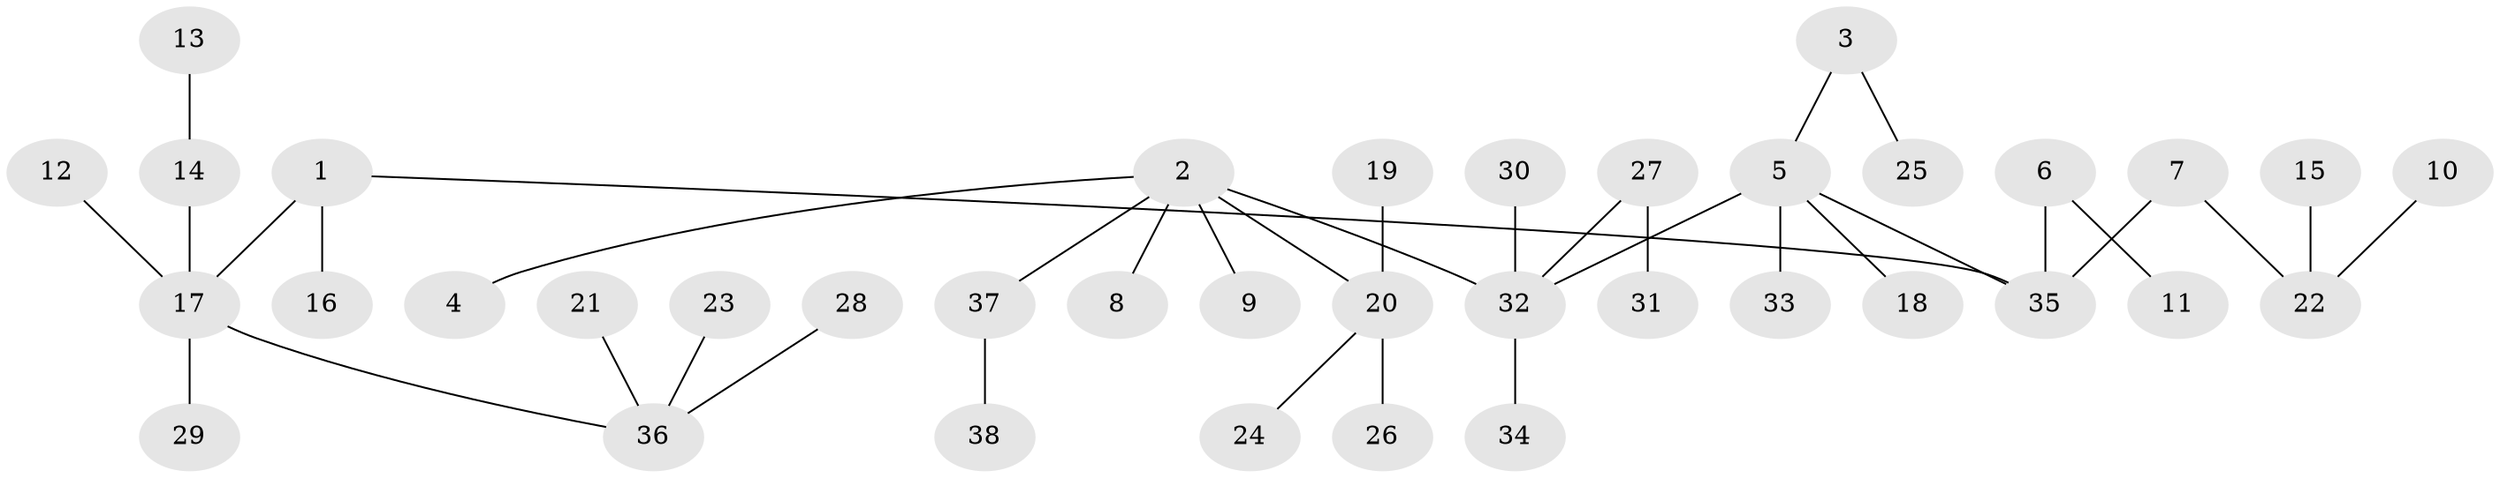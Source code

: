 // original degree distribution, {5: 0.04, 7: 0.013333333333333334, 3: 0.10666666666666667, 2: 0.30666666666666664, 6: 0.02666666666666667, 1: 0.48, 4: 0.02666666666666667}
// Generated by graph-tools (version 1.1) at 2025/50/03/09/25 03:50:16]
// undirected, 38 vertices, 37 edges
graph export_dot {
graph [start="1"]
  node [color=gray90,style=filled];
  1;
  2;
  3;
  4;
  5;
  6;
  7;
  8;
  9;
  10;
  11;
  12;
  13;
  14;
  15;
  16;
  17;
  18;
  19;
  20;
  21;
  22;
  23;
  24;
  25;
  26;
  27;
  28;
  29;
  30;
  31;
  32;
  33;
  34;
  35;
  36;
  37;
  38;
  1 -- 16 [weight=1.0];
  1 -- 17 [weight=1.0];
  1 -- 35 [weight=1.0];
  2 -- 4 [weight=1.0];
  2 -- 8 [weight=1.0];
  2 -- 9 [weight=1.0];
  2 -- 20 [weight=1.0];
  2 -- 32 [weight=1.0];
  2 -- 37 [weight=1.0];
  3 -- 5 [weight=1.0];
  3 -- 25 [weight=1.0];
  5 -- 18 [weight=1.0];
  5 -- 32 [weight=1.0];
  5 -- 33 [weight=1.0];
  5 -- 35 [weight=1.0];
  6 -- 11 [weight=1.0];
  6 -- 35 [weight=1.0];
  7 -- 22 [weight=1.0];
  7 -- 35 [weight=1.0];
  10 -- 22 [weight=1.0];
  12 -- 17 [weight=1.0];
  13 -- 14 [weight=1.0];
  14 -- 17 [weight=1.0];
  15 -- 22 [weight=1.0];
  17 -- 29 [weight=1.0];
  17 -- 36 [weight=1.0];
  19 -- 20 [weight=1.0];
  20 -- 24 [weight=1.0];
  20 -- 26 [weight=1.0];
  21 -- 36 [weight=1.0];
  23 -- 36 [weight=1.0];
  27 -- 31 [weight=1.0];
  27 -- 32 [weight=1.0];
  28 -- 36 [weight=1.0];
  30 -- 32 [weight=1.0];
  32 -- 34 [weight=1.0];
  37 -- 38 [weight=1.0];
}
